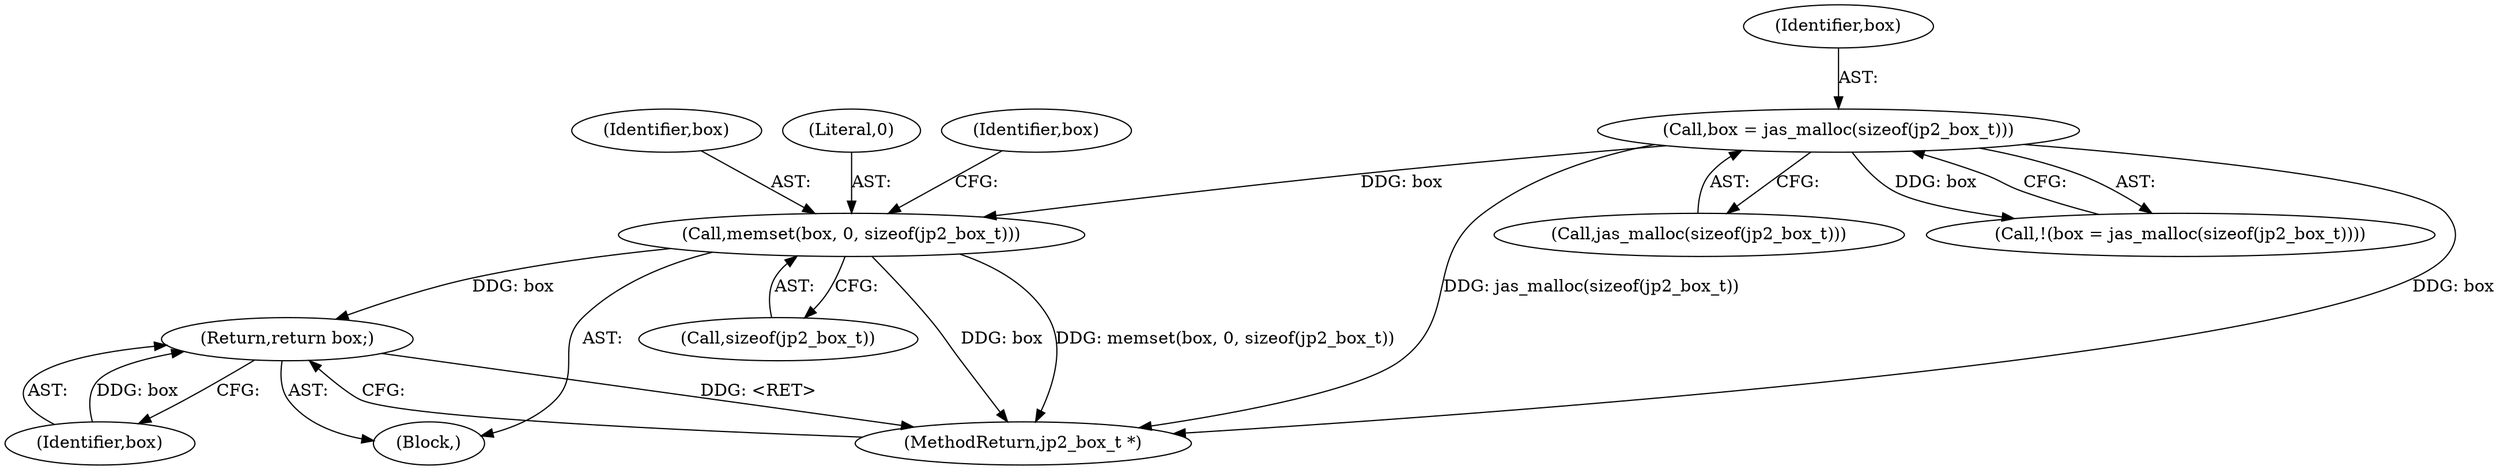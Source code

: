 digraph "0_jasper_e96fc4fdd525fa0ede28074a7e2b1caf94b58b0d@API" {
"1000115" [label="(Call,memset(box, 0, sizeof(jp2_box_t)))"];
"1000107" [label="(Call,box = jas_malloc(sizeof(jp2_box_t)))"];
"1000138" [label="(Return,return box;)"];
"1000107" [label="(Call,box = jas_malloc(sizeof(jp2_box_t)))"];
"1000117" [label="(Literal,0)"];
"1000118" [label="(Call,sizeof(jp2_box_t))"];
"1000122" [label="(Identifier,box)"];
"1000109" [label="(Call,jas_malloc(sizeof(jp2_box_t)))"];
"1000138" [label="(Return,return box;)"];
"1000116" [label="(Identifier,box)"];
"1000106" [label="(Call,!(box = jas_malloc(sizeof(jp2_box_t))))"];
"1000108" [label="(Identifier,box)"];
"1000115" [label="(Call,memset(box, 0, sizeof(jp2_box_t)))"];
"1000140" [label="(MethodReturn,jp2_box_t *)"];
"1000103" [label="(Block,)"];
"1000139" [label="(Identifier,box)"];
"1000115" -> "1000103"  [label="AST: "];
"1000115" -> "1000118"  [label="CFG: "];
"1000116" -> "1000115"  [label="AST: "];
"1000117" -> "1000115"  [label="AST: "];
"1000118" -> "1000115"  [label="AST: "];
"1000122" -> "1000115"  [label="CFG: "];
"1000115" -> "1000140"  [label="DDG: memset(box, 0, sizeof(jp2_box_t))"];
"1000115" -> "1000140"  [label="DDG: box"];
"1000107" -> "1000115"  [label="DDG: box"];
"1000115" -> "1000138"  [label="DDG: box"];
"1000107" -> "1000106"  [label="AST: "];
"1000107" -> "1000109"  [label="CFG: "];
"1000108" -> "1000107"  [label="AST: "];
"1000109" -> "1000107"  [label="AST: "];
"1000106" -> "1000107"  [label="CFG: "];
"1000107" -> "1000140"  [label="DDG: box"];
"1000107" -> "1000140"  [label="DDG: jas_malloc(sizeof(jp2_box_t))"];
"1000107" -> "1000106"  [label="DDG: box"];
"1000138" -> "1000103"  [label="AST: "];
"1000138" -> "1000139"  [label="CFG: "];
"1000139" -> "1000138"  [label="AST: "];
"1000140" -> "1000138"  [label="CFG: "];
"1000138" -> "1000140"  [label="DDG: <RET>"];
"1000139" -> "1000138"  [label="DDG: box"];
}
